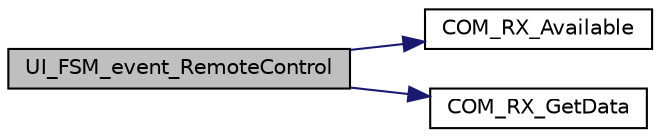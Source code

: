 digraph "UI_FSM_event_RemoteControl"
{
 // LATEX_PDF_SIZE
  edge [fontname="Helvetica",fontsize="10",labelfontname="Helvetica",labelfontsize="10"];
  node [fontname="Helvetica",fontsize="10",shape=record];
  rankdir="LR";
  Node1 [label="UI_FSM_event_RemoteControl",height=0.2,width=0.4,color="black", fillcolor="grey75", style="filled", fontcolor="black",tooltip="Part of the user interface finite state machine: Remote control events."];
  Node1 -> Node2 [color="midnightblue",fontsize="10",style="solid",fontname="Helvetica"];
  Node2 [label="COM_RX_Available",height=0.2,width=0.4,color="black", fillcolor="white", style="filled",URL="$communication_8c.html#a432854d04e6bb697d5688acfdb367e27",tooltip="Check if a new string has been received."];
  Node1 -> Node3 [color="midnightblue",fontsize="10",style="solid",fontname="Helvetica"];
  Node3 [label="COM_RX_GetData",height=0.2,width=0.4,color="black", fillcolor="white", style="filled",URL="$communication_8c.html#a83892c246e07863f8488c2b5eded4fca",tooltip="Get the received data from the serial interface."];
}
